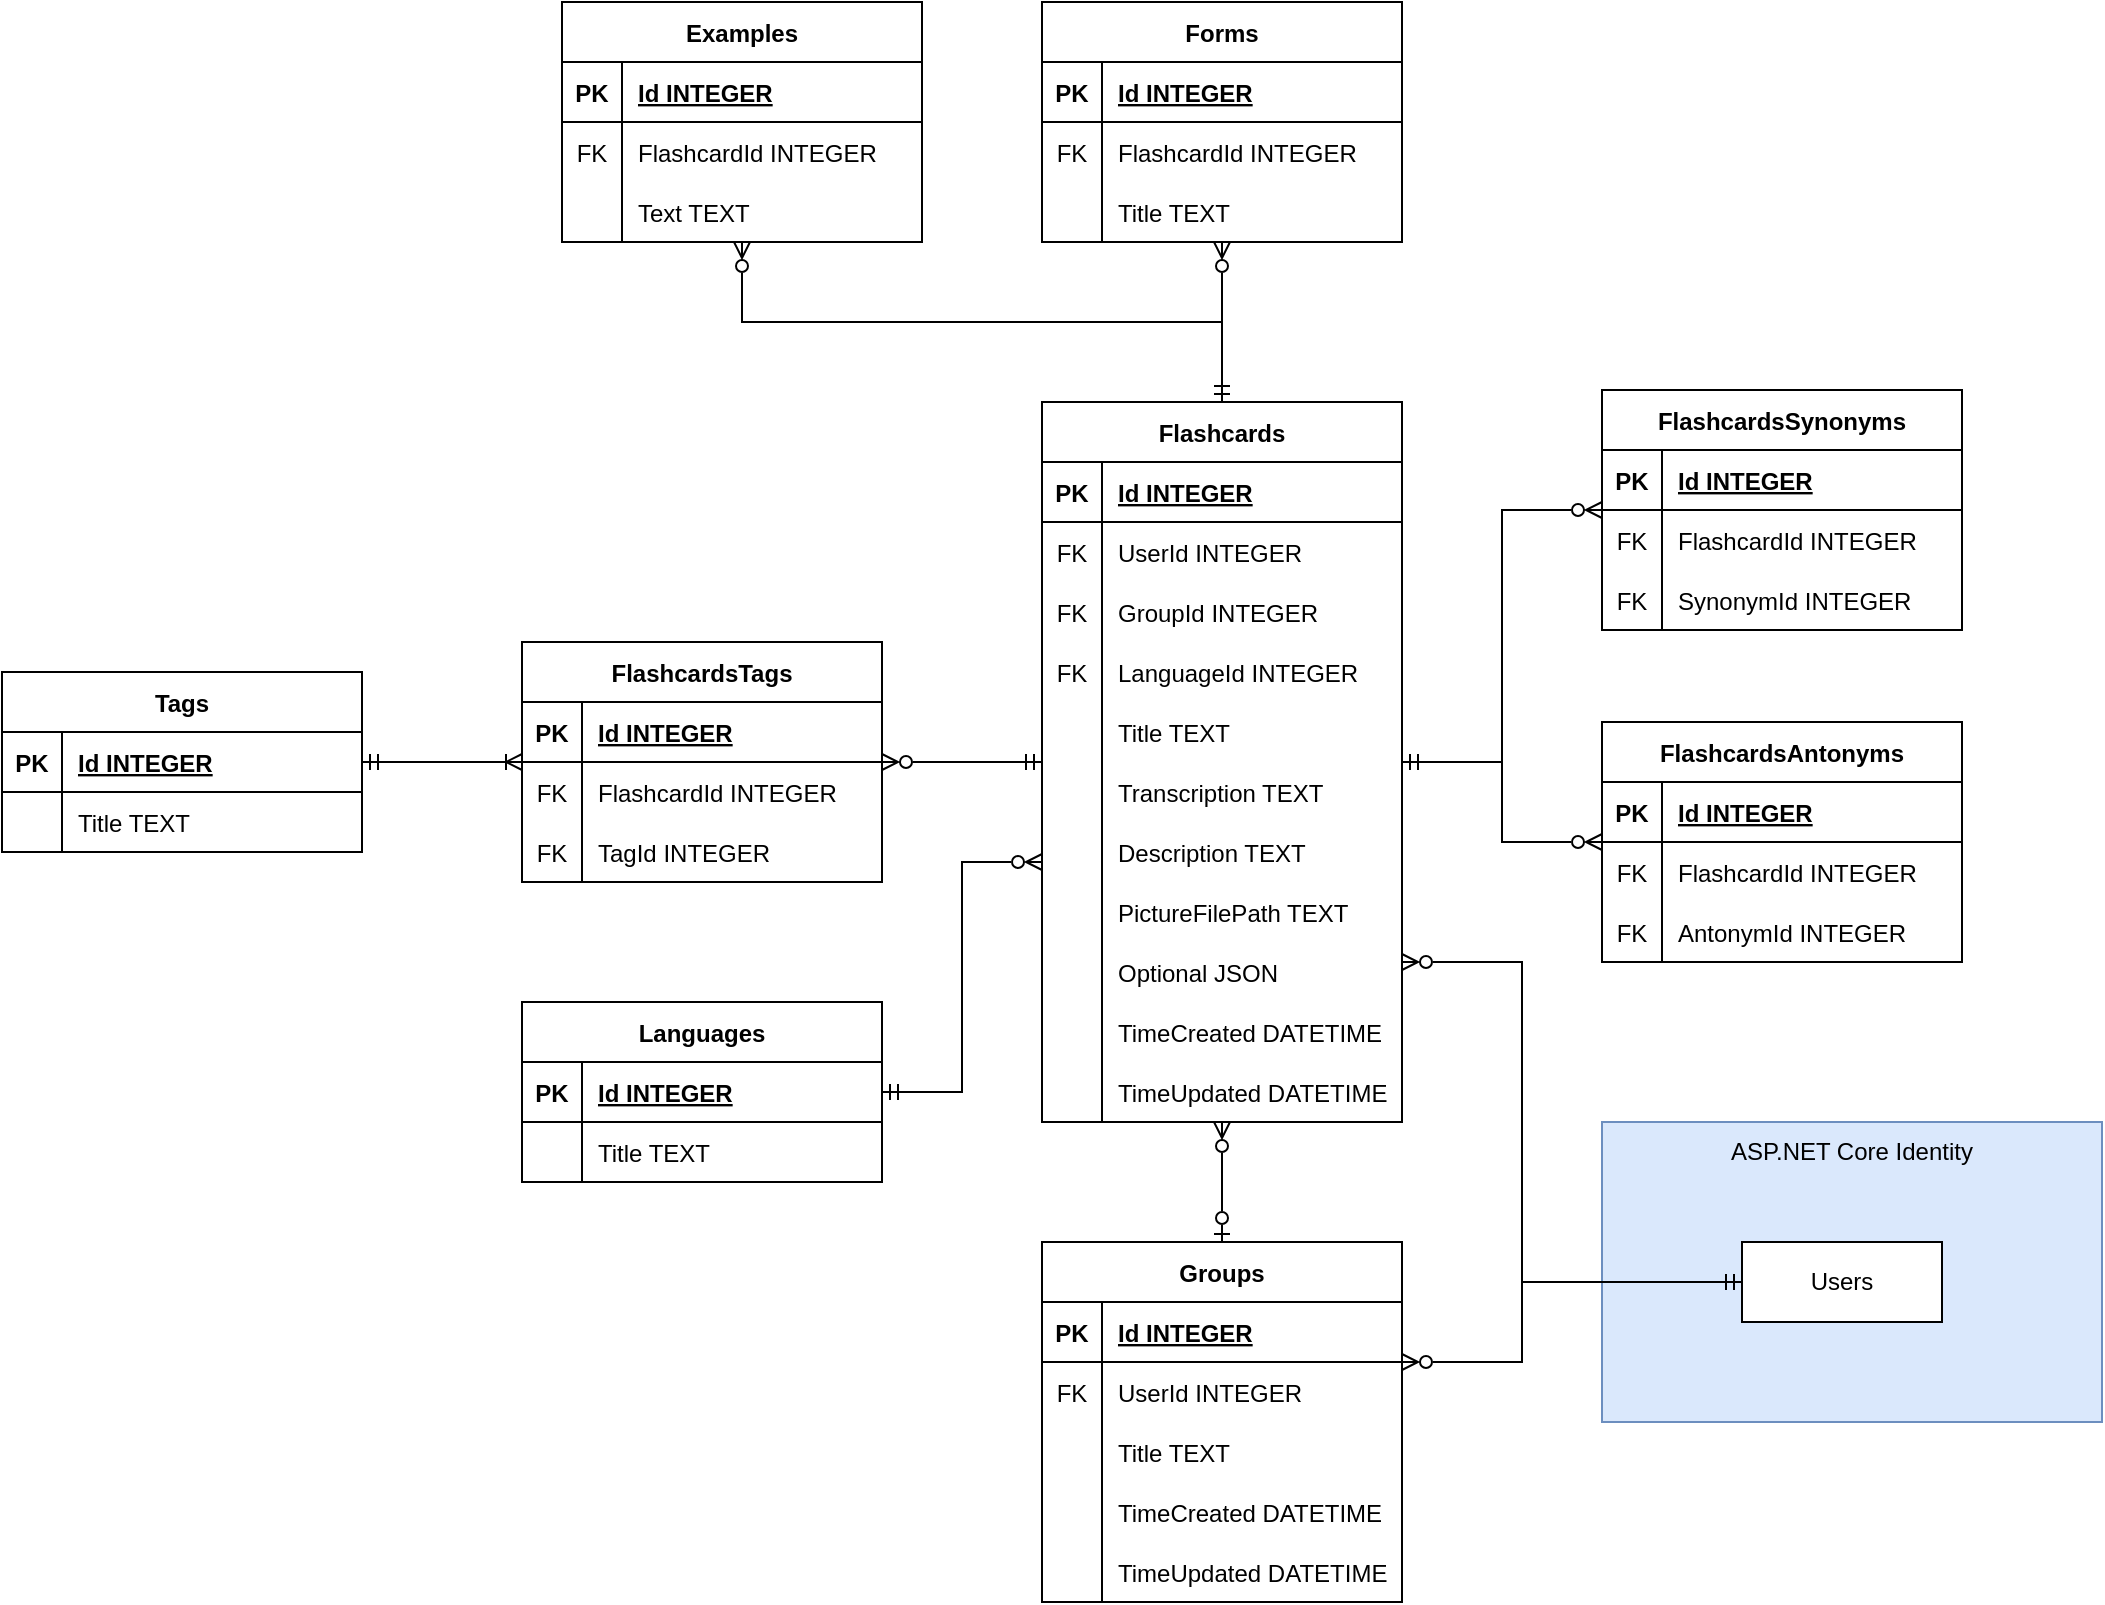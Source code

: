 <mxfile version="17.4.2" type="device"><diagram id="c1CXKEbjUkeJFuT5SOFK" name="Page-1"><mxGraphModel dx="1422" dy="865" grid="1" gridSize="10" guides="1" tooltips="1" connect="1" arrows="1" fold="1" page="1" pageScale="1" pageWidth="1169" pageHeight="827" math="0" shadow="0"><root><mxCell id="0"/><mxCell id="1" parent="0"/><mxCell id="KthunhaasA7xEfI6RFLS-79" style="edgeStyle=orthogonalEdgeStyle;rounded=0;orthogonalLoop=1;jettySize=auto;html=1;startArrow=ERmandOne;startFill=0;endArrow=ERzeroToMany;endFill=0;" parent="1" source="KthunhaasA7xEfI6RFLS-1" target="KthunhaasA7xEfI6RFLS-35" edge="1"><mxGeometry relative="1" as="geometry"/></mxCell><mxCell id="KthunhaasA7xEfI6RFLS-80" style="edgeStyle=orthogonalEdgeStyle;rounded=0;orthogonalLoop=1;jettySize=auto;html=1;startArrow=ERmandOne;startFill=0;endArrow=ERzeroToMany;endFill=0;" parent="1" source="KthunhaasA7xEfI6RFLS-1" target="KthunhaasA7xEfI6RFLS-69" edge="1"><mxGeometry relative="1" as="geometry"/></mxCell><mxCell id="KthunhaasA7xEfI6RFLS-101" style="edgeStyle=orthogonalEdgeStyle;rounded=0;orthogonalLoop=1;jettySize=auto;html=1;startArrow=ERmandOne;startFill=0;endArrow=ERzeroToMany;endFill=0;" parent="1" source="KthunhaasA7xEfI6RFLS-1" target="KthunhaasA7xEfI6RFLS-81" edge="1"><mxGeometry relative="1" as="geometry"/></mxCell><mxCell id="KthunhaasA7xEfI6RFLS-102" style="edgeStyle=orthogonalEdgeStyle;rounded=0;orthogonalLoop=1;jettySize=auto;html=1;startArrow=ERmandOne;startFill=0;endArrow=ERzeroToMany;endFill=0;" parent="1" source="KthunhaasA7xEfI6RFLS-1" target="KthunhaasA7xEfI6RFLS-91" edge="1"><mxGeometry relative="1" as="geometry"><Array as="points"><mxPoint x="650" y="200"/><mxPoint x="410" y="200"/></Array></mxGeometry></mxCell><mxCell id="KthunhaasA7xEfI6RFLS-123" style="edgeStyle=orthogonalEdgeStyle;rounded=0;orthogonalLoop=1;jettySize=auto;html=1;startArrow=ERmandOne;startFill=0;endArrow=ERzeroToMany;endFill=0;" parent="1" source="KthunhaasA7xEfI6RFLS-1" target="KthunhaasA7xEfI6RFLS-103" edge="1"><mxGeometry relative="1" as="geometry"/></mxCell><mxCell id="KthunhaasA7xEfI6RFLS-1" value="Flashcards" style="shape=table;startSize=30;container=1;collapsible=1;childLayout=tableLayout;fixedRows=1;rowLines=0;fontStyle=1;align=center;resizeLast=1;swimlaneFillColor=default;" parent="1" vertex="1"><mxGeometry x="560" y="240" width="180" height="360" as="geometry"/></mxCell><mxCell id="KthunhaasA7xEfI6RFLS-2" value="" style="shape=tableRow;horizontal=0;startSize=0;swimlaneHead=0;swimlaneBody=0;fillColor=none;collapsible=0;dropTarget=0;points=[[0,0.5],[1,0.5]];portConstraint=eastwest;top=0;left=0;right=0;bottom=1;" parent="KthunhaasA7xEfI6RFLS-1" vertex="1"><mxGeometry y="30" width="180" height="30" as="geometry"/></mxCell><mxCell id="KthunhaasA7xEfI6RFLS-3" value="PK" style="shape=partialRectangle;connectable=0;fillColor=none;top=0;left=0;bottom=0;right=0;fontStyle=1;overflow=hidden;" parent="KthunhaasA7xEfI6RFLS-2" vertex="1"><mxGeometry width="30" height="30" as="geometry"><mxRectangle width="30" height="30" as="alternateBounds"/></mxGeometry></mxCell><mxCell id="KthunhaasA7xEfI6RFLS-4" value="Id INTEGER" style="shape=partialRectangle;connectable=0;fillColor=none;top=0;left=0;bottom=0;right=0;align=left;spacingLeft=6;fontStyle=5;overflow=hidden;" parent="KthunhaasA7xEfI6RFLS-2" vertex="1"><mxGeometry x="30" width="150" height="30" as="geometry"><mxRectangle width="150" height="30" as="alternateBounds"/></mxGeometry></mxCell><mxCell id="KthunhaasA7xEfI6RFLS-5" value="" style="shape=tableRow;horizontal=0;startSize=0;swimlaneHead=0;swimlaneBody=0;fillColor=none;collapsible=0;dropTarget=0;points=[[0,0.5],[1,0.5]];portConstraint=eastwest;top=0;left=0;right=0;bottom=0;" parent="KthunhaasA7xEfI6RFLS-1" vertex="1"><mxGeometry y="60" width="180" height="30" as="geometry"/></mxCell><mxCell id="KthunhaasA7xEfI6RFLS-6" value="FK" style="shape=partialRectangle;connectable=0;fillColor=none;top=0;left=0;bottom=0;right=0;editable=1;overflow=hidden;" parent="KthunhaasA7xEfI6RFLS-5" vertex="1"><mxGeometry width="30" height="30" as="geometry"><mxRectangle width="30" height="30" as="alternateBounds"/></mxGeometry></mxCell><mxCell id="KthunhaasA7xEfI6RFLS-7" value="UserId INTEGER" style="shape=partialRectangle;connectable=0;fillColor=none;top=0;left=0;bottom=0;right=0;align=left;spacingLeft=6;overflow=hidden;" parent="KthunhaasA7xEfI6RFLS-5" vertex="1"><mxGeometry x="30" width="150" height="30" as="geometry"><mxRectangle width="150" height="30" as="alternateBounds"/></mxGeometry></mxCell><mxCell id="KthunhaasA7xEfI6RFLS-8" value="" style="shape=tableRow;horizontal=0;startSize=0;swimlaneHead=0;swimlaneBody=0;fillColor=none;collapsible=0;dropTarget=0;points=[[0,0.5],[1,0.5]];portConstraint=eastwest;top=0;left=0;right=0;bottom=0;" parent="KthunhaasA7xEfI6RFLS-1" vertex="1"><mxGeometry y="90" width="180" height="30" as="geometry"/></mxCell><mxCell id="KthunhaasA7xEfI6RFLS-9" value="FK" style="shape=partialRectangle;connectable=0;fillColor=none;top=0;left=0;bottom=0;right=0;editable=1;overflow=hidden;" parent="KthunhaasA7xEfI6RFLS-8" vertex="1"><mxGeometry width="30" height="30" as="geometry"><mxRectangle width="30" height="30" as="alternateBounds"/></mxGeometry></mxCell><mxCell id="KthunhaasA7xEfI6RFLS-10" value="GroupId INTEGER" style="shape=partialRectangle;connectable=0;fillColor=none;top=0;left=0;bottom=0;right=0;align=left;spacingLeft=6;overflow=hidden;" parent="KthunhaasA7xEfI6RFLS-8" vertex="1"><mxGeometry x="30" width="150" height="30" as="geometry"><mxRectangle width="150" height="30" as="alternateBounds"/></mxGeometry></mxCell><mxCell id="KthunhaasA7xEfI6RFLS-11" value="" style="shape=tableRow;horizontal=0;startSize=0;swimlaneHead=0;swimlaneBody=0;fillColor=none;collapsible=0;dropTarget=0;points=[[0,0.5],[1,0.5]];portConstraint=eastwest;top=0;left=0;right=0;bottom=0;" parent="KthunhaasA7xEfI6RFLS-1" vertex="1"><mxGeometry y="120" width="180" height="30" as="geometry"/></mxCell><mxCell id="KthunhaasA7xEfI6RFLS-12" value="FK" style="shape=partialRectangle;connectable=0;fillColor=none;top=0;left=0;bottom=0;right=0;editable=1;overflow=hidden;" parent="KthunhaasA7xEfI6RFLS-11" vertex="1"><mxGeometry width="30" height="30" as="geometry"><mxRectangle width="30" height="30" as="alternateBounds"/></mxGeometry></mxCell><mxCell id="KthunhaasA7xEfI6RFLS-13" value="LanguageId INTEGER" style="shape=partialRectangle;connectable=0;fillColor=none;top=0;left=0;bottom=0;right=0;align=left;spacingLeft=6;overflow=hidden;" parent="KthunhaasA7xEfI6RFLS-11" vertex="1"><mxGeometry x="30" width="150" height="30" as="geometry"><mxRectangle width="150" height="30" as="alternateBounds"/></mxGeometry></mxCell><mxCell id="KthunhaasA7xEfI6RFLS-14" value="" style="shape=tableRow;horizontal=0;startSize=0;swimlaneHead=0;swimlaneBody=0;fillColor=none;collapsible=0;dropTarget=0;points=[[0,0.5],[1,0.5]];portConstraint=eastwest;top=0;left=0;right=0;bottom=0;" parent="KthunhaasA7xEfI6RFLS-1" vertex="1"><mxGeometry y="150" width="180" height="30" as="geometry"/></mxCell><mxCell id="KthunhaasA7xEfI6RFLS-15" value="" style="shape=partialRectangle;connectable=0;fillColor=none;top=0;left=0;bottom=0;right=0;editable=1;overflow=hidden;" parent="KthunhaasA7xEfI6RFLS-14" vertex="1"><mxGeometry width="30" height="30" as="geometry"><mxRectangle width="30" height="30" as="alternateBounds"/></mxGeometry></mxCell><mxCell id="KthunhaasA7xEfI6RFLS-16" value="Title TEXT" style="shape=partialRectangle;connectable=0;fillColor=none;top=0;left=0;bottom=0;right=0;align=left;spacingLeft=6;overflow=hidden;" parent="KthunhaasA7xEfI6RFLS-14" vertex="1"><mxGeometry x="30" width="150" height="30" as="geometry"><mxRectangle width="150" height="30" as="alternateBounds"/></mxGeometry></mxCell><mxCell id="KthunhaasA7xEfI6RFLS-17" value="" style="shape=tableRow;horizontal=0;startSize=0;swimlaneHead=0;swimlaneBody=0;fillColor=none;collapsible=0;dropTarget=0;points=[[0,0.5],[1,0.5]];portConstraint=eastwest;top=0;left=0;right=0;bottom=0;" parent="KthunhaasA7xEfI6RFLS-1" vertex="1"><mxGeometry y="180" width="180" height="30" as="geometry"/></mxCell><mxCell id="KthunhaasA7xEfI6RFLS-18" value="" style="shape=partialRectangle;connectable=0;fillColor=none;top=0;left=0;bottom=0;right=0;editable=1;overflow=hidden;" parent="KthunhaasA7xEfI6RFLS-17" vertex="1"><mxGeometry width="30" height="30" as="geometry"><mxRectangle width="30" height="30" as="alternateBounds"/></mxGeometry></mxCell><mxCell id="KthunhaasA7xEfI6RFLS-19" value="Transcription TEXT" style="shape=partialRectangle;connectable=0;fillColor=none;top=0;left=0;bottom=0;right=0;align=left;spacingLeft=6;overflow=hidden;" parent="KthunhaasA7xEfI6RFLS-17" vertex="1"><mxGeometry x="30" width="150" height="30" as="geometry"><mxRectangle width="150" height="30" as="alternateBounds"/></mxGeometry></mxCell><mxCell id="KthunhaasA7xEfI6RFLS-20" value="" style="shape=tableRow;horizontal=0;startSize=0;swimlaneHead=0;swimlaneBody=0;fillColor=none;collapsible=0;dropTarget=0;points=[[0,0.5],[1,0.5]];portConstraint=eastwest;top=0;left=0;right=0;bottom=0;" parent="KthunhaasA7xEfI6RFLS-1" vertex="1"><mxGeometry y="210" width="180" height="30" as="geometry"/></mxCell><mxCell id="KthunhaasA7xEfI6RFLS-21" value="" style="shape=partialRectangle;connectable=0;fillColor=none;top=0;left=0;bottom=0;right=0;editable=1;overflow=hidden;" parent="KthunhaasA7xEfI6RFLS-20" vertex="1"><mxGeometry width="30" height="30" as="geometry"><mxRectangle width="30" height="30" as="alternateBounds"/></mxGeometry></mxCell><mxCell id="KthunhaasA7xEfI6RFLS-22" value="Description TEXT" style="shape=partialRectangle;connectable=0;fillColor=none;top=0;left=0;bottom=0;right=0;align=left;spacingLeft=6;overflow=hidden;" parent="KthunhaasA7xEfI6RFLS-20" vertex="1"><mxGeometry x="30" width="150" height="30" as="geometry"><mxRectangle width="150" height="30" as="alternateBounds"/></mxGeometry></mxCell><mxCell id="KthunhaasA7xEfI6RFLS-23" value="" style="shape=tableRow;horizontal=0;startSize=0;swimlaneHead=0;swimlaneBody=0;fillColor=none;collapsible=0;dropTarget=0;points=[[0,0.5],[1,0.5]];portConstraint=eastwest;top=0;left=0;right=0;bottom=0;" parent="KthunhaasA7xEfI6RFLS-1" vertex="1"><mxGeometry y="240" width="180" height="30" as="geometry"/></mxCell><mxCell id="KthunhaasA7xEfI6RFLS-24" value="" style="shape=partialRectangle;connectable=0;fillColor=none;top=0;left=0;bottom=0;right=0;editable=1;overflow=hidden;" parent="KthunhaasA7xEfI6RFLS-23" vertex="1"><mxGeometry width="30" height="30" as="geometry"><mxRectangle width="30" height="30" as="alternateBounds"/></mxGeometry></mxCell><mxCell id="KthunhaasA7xEfI6RFLS-25" value="PictureFilePath TEXT" style="shape=partialRectangle;connectable=0;fillColor=none;top=0;left=0;bottom=0;right=0;align=left;spacingLeft=6;overflow=hidden;" parent="KthunhaasA7xEfI6RFLS-23" vertex="1"><mxGeometry x="30" width="150" height="30" as="geometry"><mxRectangle width="150" height="30" as="alternateBounds"/></mxGeometry></mxCell><mxCell id="KthunhaasA7xEfI6RFLS-26" value="" style="shape=tableRow;horizontal=0;startSize=0;swimlaneHead=0;swimlaneBody=0;fillColor=none;collapsible=0;dropTarget=0;points=[[0,0.5],[1,0.5]];portConstraint=eastwest;top=0;left=0;right=0;bottom=0;" parent="KthunhaasA7xEfI6RFLS-1" vertex="1"><mxGeometry y="270" width="180" height="30" as="geometry"/></mxCell><mxCell id="KthunhaasA7xEfI6RFLS-27" value="" style="shape=partialRectangle;connectable=0;fillColor=none;top=0;left=0;bottom=0;right=0;editable=1;overflow=hidden;" parent="KthunhaasA7xEfI6RFLS-26" vertex="1"><mxGeometry width="30" height="30" as="geometry"><mxRectangle width="30" height="30" as="alternateBounds"/></mxGeometry></mxCell><mxCell id="KthunhaasA7xEfI6RFLS-28" value="Optional JSON" style="shape=partialRectangle;connectable=0;fillColor=none;top=0;left=0;bottom=0;right=0;align=left;spacingLeft=6;overflow=hidden;" parent="KthunhaasA7xEfI6RFLS-26" vertex="1"><mxGeometry x="30" width="150" height="30" as="geometry"><mxRectangle width="150" height="30" as="alternateBounds"/></mxGeometry></mxCell><mxCell id="KthunhaasA7xEfI6RFLS-29" value="" style="shape=tableRow;horizontal=0;startSize=0;swimlaneHead=0;swimlaneBody=0;fillColor=none;collapsible=0;dropTarget=0;points=[[0,0.5],[1,0.5]];portConstraint=eastwest;top=0;left=0;right=0;bottom=0;" parent="KthunhaasA7xEfI6RFLS-1" vertex="1"><mxGeometry y="300" width="180" height="30" as="geometry"/></mxCell><mxCell id="KthunhaasA7xEfI6RFLS-30" value="" style="shape=partialRectangle;connectable=0;fillColor=none;top=0;left=0;bottom=0;right=0;editable=1;overflow=hidden;" parent="KthunhaasA7xEfI6RFLS-29" vertex="1"><mxGeometry width="30" height="30" as="geometry"><mxRectangle width="30" height="30" as="alternateBounds"/></mxGeometry></mxCell><mxCell id="KthunhaasA7xEfI6RFLS-31" value="TimeCreated DATETIME" style="shape=partialRectangle;connectable=0;fillColor=none;top=0;left=0;bottom=0;right=0;align=left;spacingLeft=6;overflow=hidden;" parent="KthunhaasA7xEfI6RFLS-29" vertex="1"><mxGeometry x="30" width="150" height="30" as="geometry"><mxRectangle width="150" height="30" as="alternateBounds"/></mxGeometry></mxCell><mxCell id="KthunhaasA7xEfI6RFLS-32" value="" style="shape=tableRow;horizontal=0;startSize=0;swimlaneHead=0;swimlaneBody=0;fillColor=none;collapsible=0;dropTarget=0;points=[[0,0.5],[1,0.5]];portConstraint=eastwest;top=0;left=0;right=0;bottom=0;" parent="KthunhaasA7xEfI6RFLS-1" vertex="1"><mxGeometry y="330" width="180" height="30" as="geometry"/></mxCell><mxCell id="KthunhaasA7xEfI6RFLS-33" value="" style="shape=partialRectangle;connectable=0;fillColor=none;top=0;left=0;bottom=0;right=0;editable=1;overflow=hidden;" parent="KthunhaasA7xEfI6RFLS-32" vertex="1"><mxGeometry width="30" height="30" as="geometry"><mxRectangle width="30" height="30" as="alternateBounds"/></mxGeometry></mxCell><mxCell id="KthunhaasA7xEfI6RFLS-34" value="TimeUpdated DATETIME" style="shape=partialRectangle;connectable=0;fillColor=none;top=0;left=0;bottom=0;right=0;align=left;spacingLeft=6;overflow=hidden;" parent="KthunhaasA7xEfI6RFLS-32" vertex="1"><mxGeometry x="30" width="150" height="30" as="geometry"><mxRectangle width="150" height="30" as="alternateBounds"/></mxGeometry></mxCell><mxCell id="KthunhaasA7xEfI6RFLS-35" value="FlashcardsSynonyms" style="shape=table;startSize=30;container=1;collapsible=1;childLayout=tableLayout;fixedRows=1;rowLines=0;fontStyle=1;align=center;resizeLast=1;swimlaneFillColor=default;" parent="1" vertex="1"><mxGeometry x="840" y="234" width="180" height="120" as="geometry"/></mxCell><mxCell id="KthunhaasA7xEfI6RFLS-36" value="" style="shape=tableRow;horizontal=0;startSize=0;swimlaneHead=0;swimlaneBody=0;fillColor=none;collapsible=0;dropTarget=0;points=[[0,0.5],[1,0.5]];portConstraint=eastwest;top=0;left=0;right=0;bottom=1;" parent="KthunhaasA7xEfI6RFLS-35" vertex="1"><mxGeometry y="30" width="180" height="30" as="geometry"/></mxCell><mxCell id="KthunhaasA7xEfI6RFLS-37" value="PK" style="shape=partialRectangle;connectable=0;fillColor=none;top=0;left=0;bottom=0;right=0;fontStyle=1;overflow=hidden;" parent="KthunhaasA7xEfI6RFLS-36" vertex="1"><mxGeometry width="30" height="30" as="geometry"><mxRectangle width="30" height="30" as="alternateBounds"/></mxGeometry></mxCell><mxCell id="KthunhaasA7xEfI6RFLS-38" value="Id INTEGER" style="shape=partialRectangle;connectable=0;fillColor=none;top=0;left=0;bottom=0;right=0;align=left;spacingLeft=6;fontStyle=5;overflow=hidden;" parent="KthunhaasA7xEfI6RFLS-36" vertex="1"><mxGeometry x="30" width="150" height="30" as="geometry"><mxRectangle width="150" height="30" as="alternateBounds"/></mxGeometry></mxCell><mxCell id="KthunhaasA7xEfI6RFLS-39" value="" style="shape=tableRow;horizontal=0;startSize=0;swimlaneHead=0;swimlaneBody=0;fillColor=none;collapsible=0;dropTarget=0;points=[[0,0.5],[1,0.5]];portConstraint=eastwest;top=0;left=0;right=0;bottom=0;" parent="KthunhaasA7xEfI6RFLS-35" vertex="1"><mxGeometry y="60" width="180" height="30" as="geometry"/></mxCell><mxCell id="KthunhaasA7xEfI6RFLS-40" value="FK" style="shape=partialRectangle;connectable=0;fillColor=none;top=0;left=0;bottom=0;right=0;editable=1;overflow=hidden;" parent="KthunhaasA7xEfI6RFLS-39" vertex="1"><mxGeometry width="30" height="30" as="geometry"><mxRectangle width="30" height="30" as="alternateBounds"/></mxGeometry></mxCell><mxCell id="KthunhaasA7xEfI6RFLS-41" value="FlashcardId INTEGER" style="shape=partialRectangle;connectable=0;fillColor=none;top=0;left=0;bottom=0;right=0;align=left;spacingLeft=6;overflow=hidden;" parent="KthunhaasA7xEfI6RFLS-39" vertex="1"><mxGeometry x="30" width="150" height="30" as="geometry"><mxRectangle width="150" height="30" as="alternateBounds"/></mxGeometry></mxCell><mxCell id="KthunhaasA7xEfI6RFLS-42" value="" style="shape=tableRow;horizontal=0;startSize=0;swimlaneHead=0;swimlaneBody=0;fillColor=none;collapsible=0;dropTarget=0;points=[[0,0.5],[1,0.5]];portConstraint=eastwest;top=0;left=0;right=0;bottom=0;" parent="KthunhaasA7xEfI6RFLS-35" vertex="1"><mxGeometry y="90" width="180" height="30" as="geometry"/></mxCell><mxCell id="KthunhaasA7xEfI6RFLS-43" value="FK" style="shape=partialRectangle;connectable=0;fillColor=none;top=0;left=0;bottom=0;right=0;editable=1;overflow=hidden;" parent="KthunhaasA7xEfI6RFLS-42" vertex="1"><mxGeometry width="30" height="30" as="geometry"><mxRectangle width="30" height="30" as="alternateBounds"/></mxGeometry></mxCell><mxCell id="KthunhaasA7xEfI6RFLS-44" value="SynonymId INTEGER" style="shape=partialRectangle;connectable=0;fillColor=none;top=0;left=0;bottom=0;right=0;align=left;spacingLeft=6;overflow=hidden;" parent="KthunhaasA7xEfI6RFLS-42" vertex="1"><mxGeometry x="30" width="150" height="30" as="geometry"><mxRectangle width="150" height="30" as="alternateBounds"/></mxGeometry></mxCell><mxCell id="KthunhaasA7xEfI6RFLS-69" value="FlashcardsAntonyms" style="shape=table;startSize=30;container=1;collapsible=1;childLayout=tableLayout;fixedRows=1;rowLines=0;fontStyle=1;align=center;resizeLast=1;swimlaneFillColor=default;" parent="1" vertex="1"><mxGeometry x="840" y="400" width="180" height="120" as="geometry"/></mxCell><mxCell id="KthunhaasA7xEfI6RFLS-70" value="" style="shape=tableRow;horizontal=0;startSize=0;swimlaneHead=0;swimlaneBody=0;fillColor=none;collapsible=0;dropTarget=0;points=[[0,0.5],[1,0.5]];portConstraint=eastwest;top=0;left=0;right=0;bottom=1;" parent="KthunhaasA7xEfI6RFLS-69" vertex="1"><mxGeometry y="30" width="180" height="30" as="geometry"/></mxCell><mxCell id="KthunhaasA7xEfI6RFLS-71" value="PK" style="shape=partialRectangle;connectable=0;fillColor=none;top=0;left=0;bottom=0;right=0;fontStyle=1;overflow=hidden;" parent="KthunhaasA7xEfI6RFLS-70" vertex="1"><mxGeometry width="30" height="30" as="geometry"><mxRectangle width="30" height="30" as="alternateBounds"/></mxGeometry></mxCell><mxCell id="KthunhaasA7xEfI6RFLS-72" value="Id INTEGER" style="shape=partialRectangle;connectable=0;fillColor=none;top=0;left=0;bottom=0;right=0;align=left;spacingLeft=6;fontStyle=5;overflow=hidden;" parent="KthunhaasA7xEfI6RFLS-70" vertex="1"><mxGeometry x="30" width="150" height="30" as="geometry"><mxRectangle width="150" height="30" as="alternateBounds"/></mxGeometry></mxCell><mxCell id="KthunhaasA7xEfI6RFLS-73" value="" style="shape=tableRow;horizontal=0;startSize=0;swimlaneHead=0;swimlaneBody=0;fillColor=none;collapsible=0;dropTarget=0;points=[[0,0.5],[1,0.5]];portConstraint=eastwest;top=0;left=0;right=0;bottom=0;" parent="KthunhaasA7xEfI6RFLS-69" vertex="1"><mxGeometry y="60" width="180" height="30" as="geometry"/></mxCell><mxCell id="KthunhaasA7xEfI6RFLS-74" value="FK" style="shape=partialRectangle;connectable=0;fillColor=none;top=0;left=0;bottom=0;right=0;editable=1;overflow=hidden;" parent="KthunhaasA7xEfI6RFLS-73" vertex="1"><mxGeometry width="30" height="30" as="geometry"><mxRectangle width="30" height="30" as="alternateBounds"/></mxGeometry></mxCell><mxCell id="KthunhaasA7xEfI6RFLS-75" value="FlashcardId INTEGER" style="shape=partialRectangle;connectable=0;fillColor=none;top=0;left=0;bottom=0;right=0;align=left;spacingLeft=6;overflow=hidden;" parent="KthunhaasA7xEfI6RFLS-73" vertex="1"><mxGeometry x="30" width="150" height="30" as="geometry"><mxRectangle width="150" height="30" as="alternateBounds"/></mxGeometry></mxCell><mxCell id="KthunhaasA7xEfI6RFLS-76" value="" style="shape=tableRow;horizontal=0;startSize=0;swimlaneHead=0;swimlaneBody=0;fillColor=none;collapsible=0;dropTarget=0;points=[[0,0.5],[1,0.5]];portConstraint=eastwest;top=0;left=0;right=0;bottom=0;" parent="KthunhaasA7xEfI6RFLS-69" vertex="1"><mxGeometry y="90" width="180" height="30" as="geometry"/></mxCell><mxCell id="KthunhaasA7xEfI6RFLS-77" value="FK" style="shape=partialRectangle;connectable=0;fillColor=none;top=0;left=0;bottom=0;right=0;editable=1;overflow=hidden;" parent="KthunhaasA7xEfI6RFLS-76" vertex="1"><mxGeometry width="30" height="30" as="geometry"><mxRectangle width="30" height="30" as="alternateBounds"/></mxGeometry></mxCell><mxCell id="KthunhaasA7xEfI6RFLS-78" value="AntonymId INTEGER" style="shape=partialRectangle;connectable=0;fillColor=none;top=0;left=0;bottom=0;right=0;align=left;spacingLeft=6;overflow=hidden;" parent="KthunhaasA7xEfI6RFLS-76" vertex="1"><mxGeometry x="30" width="150" height="30" as="geometry"><mxRectangle width="150" height="30" as="alternateBounds"/></mxGeometry></mxCell><mxCell id="KthunhaasA7xEfI6RFLS-81" value="Forms" style="shape=table;startSize=30;container=1;collapsible=1;childLayout=tableLayout;fixedRows=1;rowLines=0;fontStyle=1;align=center;resizeLast=1;swimlaneFillColor=default;" parent="1" vertex="1"><mxGeometry x="560" y="40" width="180" height="120" as="geometry"/></mxCell><mxCell id="KthunhaasA7xEfI6RFLS-82" value="" style="shape=tableRow;horizontal=0;startSize=0;swimlaneHead=0;swimlaneBody=0;fillColor=none;collapsible=0;dropTarget=0;points=[[0,0.5],[1,0.5]];portConstraint=eastwest;top=0;left=0;right=0;bottom=1;" parent="KthunhaasA7xEfI6RFLS-81" vertex="1"><mxGeometry y="30" width="180" height="30" as="geometry"/></mxCell><mxCell id="KthunhaasA7xEfI6RFLS-83" value="PK" style="shape=partialRectangle;connectable=0;fillColor=none;top=0;left=0;bottom=0;right=0;fontStyle=1;overflow=hidden;" parent="KthunhaasA7xEfI6RFLS-82" vertex="1"><mxGeometry width="30" height="30" as="geometry"><mxRectangle width="30" height="30" as="alternateBounds"/></mxGeometry></mxCell><mxCell id="KthunhaasA7xEfI6RFLS-84" value="Id INTEGER" style="shape=partialRectangle;connectable=0;fillColor=none;top=0;left=0;bottom=0;right=0;align=left;spacingLeft=6;fontStyle=5;overflow=hidden;" parent="KthunhaasA7xEfI6RFLS-82" vertex="1"><mxGeometry x="30" width="150" height="30" as="geometry"><mxRectangle width="150" height="30" as="alternateBounds"/></mxGeometry></mxCell><mxCell id="KthunhaasA7xEfI6RFLS-85" value="" style="shape=tableRow;horizontal=0;startSize=0;swimlaneHead=0;swimlaneBody=0;fillColor=none;collapsible=0;dropTarget=0;points=[[0,0.5],[1,0.5]];portConstraint=eastwest;top=0;left=0;right=0;bottom=0;" parent="KthunhaasA7xEfI6RFLS-81" vertex="1"><mxGeometry y="60" width="180" height="30" as="geometry"/></mxCell><mxCell id="KthunhaasA7xEfI6RFLS-86" value="FK" style="shape=partialRectangle;connectable=0;fillColor=none;top=0;left=0;bottom=0;right=0;editable=1;overflow=hidden;" parent="KthunhaasA7xEfI6RFLS-85" vertex="1"><mxGeometry width="30" height="30" as="geometry"><mxRectangle width="30" height="30" as="alternateBounds"/></mxGeometry></mxCell><mxCell id="KthunhaasA7xEfI6RFLS-87" value="FlashcardId INTEGER" style="shape=partialRectangle;connectable=0;fillColor=none;top=0;left=0;bottom=0;right=0;align=left;spacingLeft=6;overflow=hidden;" parent="KthunhaasA7xEfI6RFLS-85" vertex="1"><mxGeometry x="30" width="150" height="30" as="geometry"><mxRectangle width="150" height="30" as="alternateBounds"/></mxGeometry></mxCell><mxCell id="KthunhaasA7xEfI6RFLS-88" value="" style="shape=tableRow;horizontal=0;startSize=0;swimlaneHead=0;swimlaneBody=0;fillColor=none;collapsible=0;dropTarget=0;points=[[0,0.5],[1,0.5]];portConstraint=eastwest;top=0;left=0;right=0;bottom=0;" parent="KthunhaasA7xEfI6RFLS-81" vertex="1"><mxGeometry y="90" width="180" height="30" as="geometry"/></mxCell><mxCell id="KthunhaasA7xEfI6RFLS-89" value="" style="shape=partialRectangle;connectable=0;fillColor=none;top=0;left=0;bottom=0;right=0;editable=1;overflow=hidden;" parent="KthunhaasA7xEfI6RFLS-88" vertex="1"><mxGeometry width="30" height="30" as="geometry"><mxRectangle width="30" height="30" as="alternateBounds"/></mxGeometry></mxCell><mxCell id="KthunhaasA7xEfI6RFLS-90" value="Title TEXT" style="shape=partialRectangle;connectable=0;fillColor=none;top=0;left=0;bottom=0;right=0;align=left;spacingLeft=6;overflow=hidden;" parent="KthunhaasA7xEfI6RFLS-88" vertex="1"><mxGeometry x="30" width="150" height="30" as="geometry"><mxRectangle width="150" height="30" as="alternateBounds"/></mxGeometry></mxCell><mxCell id="KthunhaasA7xEfI6RFLS-91" value="Examples" style="shape=table;startSize=30;container=1;collapsible=1;childLayout=tableLayout;fixedRows=1;rowLines=0;fontStyle=1;align=center;resizeLast=1;swimlaneFillColor=default;" parent="1" vertex="1"><mxGeometry x="320" y="40" width="180" height="120" as="geometry"/></mxCell><mxCell id="KthunhaasA7xEfI6RFLS-92" value="" style="shape=tableRow;horizontal=0;startSize=0;swimlaneHead=0;swimlaneBody=0;fillColor=none;collapsible=0;dropTarget=0;points=[[0,0.5],[1,0.5]];portConstraint=eastwest;top=0;left=0;right=0;bottom=1;" parent="KthunhaasA7xEfI6RFLS-91" vertex="1"><mxGeometry y="30" width="180" height="30" as="geometry"/></mxCell><mxCell id="KthunhaasA7xEfI6RFLS-93" value="PK" style="shape=partialRectangle;connectable=0;fillColor=none;top=0;left=0;bottom=0;right=0;fontStyle=1;overflow=hidden;" parent="KthunhaasA7xEfI6RFLS-92" vertex="1"><mxGeometry width="30" height="30" as="geometry"><mxRectangle width="30" height="30" as="alternateBounds"/></mxGeometry></mxCell><mxCell id="KthunhaasA7xEfI6RFLS-94" value="Id INTEGER" style="shape=partialRectangle;connectable=0;fillColor=none;top=0;left=0;bottom=0;right=0;align=left;spacingLeft=6;fontStyle=5;overflow=hidden;" parent="KthunhaasA7xEfI6RFLS-92" vertex="1"><mxGeometry x="30" width="150" height="30" as="geometry"><mxRectangle width="150" height="30" as="alternateBounds"/></mxGeometry></mxCell><mxCell id="KthunhaasA7xEfI6RFLS-95" value="" style="shape=tableRow;horizontal=0;startSize=0;swimlaneHead=0;swimlaneBody=0;fillColor=none;collapsible=0;dropTarget=0;points=[[0,0.5],[1,0.5]];portConstraint=eastwest;top=0;left=0;right=0;bottom=0;" parent="KthunhaasA7xEfI6RFLS-91" vertex="1"><mxGeometry y="60" width="180" height="30" as="geometry"/></mxCell><mxCell id="KthunhaasA7xEfI6RFLS-96" value="FK" style="shape=partialRectangle;connectable=0;fillColor=none;top=0;left=0;bottom=0;right=0;editable=1;overflow=hidden;" parent="KthunhaasA7xEfI6RFLS-95" vertex="1"><mxGeometry width="30" height="30" as="geometry"><mxRectangle width="30" height="30" as="alternateBounds"/></mxGeometry></mxCell><mxCell id="KthunhaasA7xEfI6RFLS-97" value="FlashcardId INTEGER" style="shape=partialRectangle;connectable=0;fillColor=none;top=0;left=0;bottom=0;right=0;align=left;spacingLeft=6;overflow=hidden;" parent="KthunhaasA7xEfI6RFLS-95" vertex="1"><mxGeometry x="30" width="150" height="30" as="geometry"><mxRectangle width="150" height="30" as="alternateBounds"/></mxGeometry></mxCell><mxCell id="KthunhaasA7xEfI6RFLS-98" value="" style="shape=tableRow;horizontal=0;startSize=0;swimlaneHead=0;swimlaneBody=0;fillColor=none;collapsible=0;dropTarget=0;points=[[0,0.5],[1,0.5]];portConstraint=eastwest;top=0;left=0;right=0;bottom=0;" parent="KthunhaasA7xEfI6RFLS-91" vertex="1"><mxGeometry y="90" width="180" height="30" as="geometry"/></mxCell><mxCell id="KthunhaasA7xEfI6RFLS-99" value="" style="shape=partialRectangle;connectable=0;fillColor=none;top=0;left=0;bottom=0;right=0;editable=1;overflow=hidden;" parent="KthunhaasA7xEfI6RFLS-98" vertex="1"><mxGeometry width="30" height="30" as="geometry"><mxRectangle width="30" height="30" as="alternateBounds"/></mxGeometry></mxCell><mxCell id="KthunhaasA7xEfI6RFLS-100" value="Text TEXT" style="shape=partialRectangle;connectable=0;fillColor=none;top=0;left=0;bottom=0;right=0;align=left;spacingLeft=6;overflow=hidden;" parent="KthunhaasA7xEfI6RFLS-98" vertex="1"><mxGeometry x="30" width="150" height="30" as="geometry"><mxRectangle width="150" height="30" as="alternateBounds"/></mxGeometry></mxCell><mxCell id="KthunhaasA7xEfI6RFLS-103" value="FlashcardsTags" style="shape=table;startSize=30;container=1;collapsible=1;childLayout=tableLayout;fixedRows=1;rowLines=0;fontStyle=1;align=center;resizeLast=1;swimlaneFillColor=default;" parent="1" vertex="1"><mxGeometry x="300" y="360" width="180" height="120" as="geometry"/></mxCell><mxCell id="KthunhaasA7xEfI6RFLS-104" value="" style="shape=tableRow;horizontal=0;startSize=0;swimlaneHead=0;swimlaneBody=0;fillColor=none;collapsible=0;dropTarget=0;points=[[0,0.5],[1,0.5]];portConstraint=eastwest;top=0;left=0;right=0;bottom=1;" parent="KthunhaasA7xEfI6RFLS-103" vertex="1"><mxGeometry y="30" width="180" height="30" as="geometry"/></mxCell><mxCell id="KthunhaasA7xEfI6RFLS-105" value="PK" style="shape=partialRectangle;connectable=0;fillColor=none;top=0;left=0;bottom=0;right=0;fontStyle=1;overflow=hidden;" parent="KthunhaasA7xEfI6RFLS-104" vertex="1"><mxGeometry width="30" height="30" as="geometry"><mxRectangle width="30" height="30" as="alternateBounds"/></mxGeometry></mxCell><mxCell id="KthunhaasA7xEfI6RFLS-106" value="Id INTEGER" style="shape=partialRectangle;connectable=0;fillColor=none;top=0;left=0;bottom=0;right=0;align=left;spacingLeft=6;fontStyle=5;overflow=hidden;" parent="KthunhaasA7xEfI6RFLS-104" vertex="1"><mxGeometry x="30" width="150" height="30" as="geometry"><mxRectangle width="150" height="30" as="alternateBounds"/></mxGeometry></mxCell><mxCell id="KthunhaasA7xEfI6RFLS-107" value="" style="shape=tableRow;horizontal=0;startSize=0;swimlaneHead=0;swimlaneBody=0;fillColor=none;collapsible=0;dropTarget=0;points=[[0,0.5],[1,0.5]];portConstraint=eastwest;top=0;left=0;right=0;bottom=0;" parent="KthunhaasA7xEfI6RFLS-103" vertex="1"><mxGeometry y="60" width="180" height="30" as="geometry"/></mxCell><mxCell id="KthunhaasA7xEfI6RFLS-108" value="FK" style="shape=partialRectangle;connectable=0;fillColor=none;top=0;left=0;bottom=0;right=0;editable=1;overflow=hidden;" parent="KthunhaasA7xEfI6RFLS-107" vertex="1"><mxGeometry width="30" height="30" as="geometry"><mxRectangle width="30" height="30" as="alternateBounds"/></mxGeometry></mxCell><mxCell id="KthunhaasA7xEfI6RFLS-109" value="FlashcardId INTEGER" style="shape=partialRectangle;connectable=0;fillColor=none;top=0;left=0;bottom=0;right=0;align=left;spacingLeft=6;overflow=hidden;" parent="KthunhaasA7xEfI6RFLS-107" vertex="1"><mxGeometry x="30" width="150" height="30" as="geometry"><mxRectangle width="150" height="30" as="alternateBounds"/></mxGeometry></mxCell><mxCell id="KthunhaasA7xEfI6RFLS-110" value="" style="shape=tableRow;horizontal=0;startSize=0;swimlaneHead=0;swimlaneBody=0;fillColor=none;collapsible=0;dropTarget=0;points=[[0,0.5],[1,0.5]];portConstraint=eastwest;top=0;left=0;right=0;bottom=0;" parent="KthunhaasA7xEfI6RFLS-103" vertex="1"><mxGeometry y="90" width="180" height="30" as="geometry"/></mxCell><mxCell id="KthunhaasA7xEfI6RFLS-111" value="FK" style="shape=partialRectangle;connectable=0;fillColor=none;top=0;left=0;bottom=0;right=0;editable=1;overflow=hidden;" parent="KthunhaasA7xEfI6RFLS-110" vertex="1"><mxGeometry width="30" height="30" as="geometry"><mxRectangle width="30" height="30" as="alternateBounds"/></mxGeometry></mxCell><mxCell id="KthunhaasA7xEfI6RFLS-112" value="TagId INTEGER" style="shape=partialRectangle;connectable=0;fillColor=none;top=0;left=0;bottom=0;right=0;align=left;spacingLeft=6;overflow=hidden;" parent="KthunhaasA7xEfI6RFLS-110" vertex="1"><mxGeometry x="30" width="150" height="30" as="geometry"><mxRectangle width="150" height="30" as="alternateBounds"/></mxGeometry></mxCell><mxCell id="KthunhaasA7xEfI6RFLS-124" style="edgeStyle=orthogonalEdgeStyle;rounded=0;orthogonalLoop=1;jettySize=auto;html=1;startArrow=ERmandOne;startFill=0;endArrow=ERoneToMany;endFill=0;" parent="1" source="KthunhaasA7xEfI6RFLS-113" target="KthunhaasA7xEfI6RFLS-103" edge="1"><mxGeometry relative="1" as="geometry"/></mxCell><mxCell id="KthunhaasA7xEfI6RFLS-113" value="Tags" style="shape=table;startSize=30;container=1;collapsible=1;childLayout=tableLayout;fixedRows=1;rowLines=0;fontStyle=1;align=center;resizeLast=1;swimlaneFillColor=default;" parent="1" vertex="1"><mxGeometry x="40" y="375" width="180" height="90" as="geometry"/></mxCell><mxCell id="KthunhaasA7xEfI6RFLS-114" value="" style="shape=tableRow;horizontal=0;startSize=0;swimlaneHead=0;swimlaneBody=0;fillColor=none;collapsible=0;dropTarget=0;points=[[0,0.5],[1,0.5]];portConstraint=eastwest;top=0;left=0;right=0;bottom=1;" parent="KthunhaasA7xEfI6RFLS-113" vertex="1"><mxGeometry y="30" width="180" height="30" as="geometry"/></mxCell><mxCell id="KthunhaasA7xEfI6RFLS-115" value="PK" style="shape=partialRectangle;connectable=0;fillColor=none;top=0;left=0;bottom=0;right=0;fontStyle=1;overflow=hidden;" parent="KthunhaasA7xEfI6RFLS-114" vertex="1"><mxGeometry width="30" height="30" as="geometry"><mxRectangle width="30" height="30" as="alternateBounds"/></mxGeometry></mxCell><mxCell id="KthunhaasA7xEfI6RFLS-116" value="Id INTEGER" style="shape=partialRectangle;connectable=0;fillColor=none;top=0;left=0;bottom=0;right=0;align=left;spacingLeft=6;fontStyle=5;overflow=hidden;" parent="KthunhaasA7xEfI6RFLS-114" vertex="1"><mxGeometry x="30" width="150" height="30" as="geometry"><mxRectangle width="150" height="30" as="alternateBounds"/></mxGeometry></mxCell><mxCell id="KthunhaasA7xEfI6RFLS-117" value="" style="shape=tableRow;horizontal=0;startSize=0;swimlaneHead=0;swimlaneBody=0;fillColor=none;collapsible=0;dropTarget=0;points=[[0,0.5],[1,0.5]];portConstraint=eastwest;top=0;left=0;right=0;bottom=0;" parent="KthunhaasA7xEfI6RFLS-113" vertex="1"><mxGeometry y="60" width="180" height="30" as="geometry"/></mxCell><mxCell id="KthunhaasA7xEfI6RFLS-118" value="" style="shape=partialRectangle;connectable=0;fillColor=none;top=0;left=0;bottom=0;right=0;editable=1;overflow=hidden;" parent="KthunhaasA7xEfI6RFLS-117" vertex="1"><mxGeometry width="30" height="30" as="geometry"><mxRectangle width="30" height="30" as="alternateBounds"/></mxGeometry></mxCell><mxCell id="KthunhaasA7xEfI6RFLS-119" value="Title TEXT" style="shape=partialRectangle;connectable=0;fillColor=none;top=0;left=0;bottom=0;right=0;align=left;spacingLeft=6;overflow=hidden;" parent="KthunhaasA7xEfI6RFLS-117" vertex="1"><mxGeometry x="30" width="150" height="30" as="geometry"><mxRectangle width="150" height="30" as="alternateBounds"/></mxGeometry></mxCell><mxCell id="KthunhaasA7xEfI6RFLS-142" style="edgeStyle=orthogonalEdgeStyle;rounded=0;orthogonalLoop=1;jettySize=auto;html=1;startArrow=ERmandOne;startFill=0;endArrow=ERzeroToMany;endFill=0;" parent="1" source="KthunhaasA7xEfI6RFLS-125" target="KthunhaasA7xEfI6RFLS-1" edge="1"><mxGeometry relative="1" as="geometry"><Array as="points"><mxPoint x="520" y="585"/><mxPoint x="520" y="470"/></Array></mxGeometry></mxCell><mxCell id="KthunhaasA7xEfI6RFLS-125" value="Languages" style="shape=table;startSize=30;container=1;collapsible=1;childLayout=tableLayout;fixedRows=1;rowLines=0;fontStyle=1;align=center;resizeLast=1;swimlaneFillColor=default;" parent="1" vertex="1"><mxGeometry x="300" y="540" width="180" height="90" as="geometry"/></mxCell><mxCell id="KthunhaasA7xEfI6RFLS-126" value="" style="shape=tableRow;horizontal=0;startSize=0;swimlaneHead=0;swimlaneBody=0;fillColor=none;collapsible=0;dropTarget=0;points=[[0,0.5],[1,0.5]];portConstraint=eastwest;top=0;left=0;right=0;bottom=1;" parent="KthunhaasA7xEfI6RFLS-125" vertex="1"><mxGeometry y="30" width="180" height="30" as="geometry"/></mxCell><mxCell id="KthunhaasA7xEfI6RFLS-127" value="PK" style="shape=partialRectangle;connectable=0;fillColor=none;top=0;left=0;bottom=0;right=0;fontStyle=1;overflow=hidden;" parent="KthunhaasA7xEfI6RFLS-126" vertex="1"><mxGeometry width="30" height="30" as="geometry"><mxRectangle width="30" height="30" as="alternateBounds"/></mxGeometry></mxCell><mxCell id="KthunhaasA7xEfI6RFLS-128" value="Id INTEGER" style="shape=partialRectangle;connectable=0;fillColor=none;top=0;left=0;bottom=0;right=0;align=left;spacingLeft=6;fontStyle=5;overflow=hidden;" parent="KthunhaasA7xEfI6RFLS-126" vertex="1"><mxGeometry x="30" width="150" height="30" as="geometry"><mxRectangle width="150" height="30" as="alternateBounds"/></mxGeometry></mxCell><mxCell id="KthunhaasA7xEfI6RFLS-129" value="" style="shape=tableRow;horizontal=0;startSize=0;swimlaneHead=0;swimlaneBody=0;fillColor=none;collapsible=0;dropTarget=0;points=[[0,0.5],[1,0.5]];portConstraint=eastwest;top=0;left=0;right=0;bottom=0;" parent="KthunhaasA7xEfI6RFLS-125" vertex="1"><mxGeometry y="60" width="180" height="30" as="geometry"/></mxCell><mxCell id="KthunhaasA7xEfI6RFLS-130" value="" style="shape=partialRectangle;connectable=0;fillColor=none;top=0;left=0;bottom=0;right=0;editable=1;overflow=hidden;" parent="KthunhaasA7xEfI6RFLS-129" vertex="1"><mxGeometry width="30" height="30" as="geometry"><mxRectangle width="30" height="30" as="alternateBounds"/></mxGeometry></mxCell><mxCell id="KthunhaasA7xEfI6RFLS-131" value="Title TEXT" style="shape=partialRectangle;connectable=0;fillColor=none;top=0;left=0;bottom=0;right=0;align=left;spacingLeft=6;overflow=hidden;" parent="KthunhaasA7xEfI6RFLS-129" vertex="1"><mxGeometry x="30" width="150" height="30" as="geometry"><mxRectangle width="150" height="30" as="alternateBounds"/></mxGeometry></mxCell><mxCell id="KthunhaasA7xEfI6RFLS-143" style="edgeStyle=orthogonalEdgeStyle;rounded=0;orthogonalLoop=1;jettySize=auto;html=1;startArrow=ERzeroToOne;startFill=0;endArrow=ERzeroToMany;endFill=0;" parent="1" source="KthunhaasA7xEfI6RFLS-132" target="KthunhaasA7xEfI6RFLS-1" edge="1"><mxGeometry relative="1" as="geometry"><Array as="points"><mxPoint x="650" y="700"/><mxPoint x="650" y="700"/></Array></mxGeometry></mxCell><mxCell id="KthunhaasA7xEfI6RFLS-132" value="Groups" style="shape=table;startSize=30;container=1;collapsible=1;childLayout=tableLayout;fixedRows=1;rowLines=0;fontStyle=1;align=center;resizeLast=1;swimlaneFillColor=default;" parent="1" vertex="1"><mxGeometry x="560" y="660" width="180" height="180" as="geometry"/></mxCell><mxCell id="KthunhaasA7xEfI6RFLS-133" value="" style="shape=tableRow;horizontal=0;startSize=0;swimlaneHead=0;swimlaneBody=0;fillColor=none;collapsible=0;dropTarget=0;points=[[0,0.5],[1,0.5]];portConstraint=eastwest;top=0;left=0;right=0;bottom=1;" parent="KthunhaasA7xEfI6RFLS-132" vertex="1"><mxGeometry y="30" width="180" height="30" as="geometry"/></mxCell><mxCell id="KthunhaasA7xEfI6RFLS-134" value="PK" style="shape=partialRectangle;connectable=0;fillColor=none;top=0;left=0;bottom=0;right=0;fontStyle=1;overflow=hidden;" parent="KthunhaasA7xEfI6RFLS-133" vertex="1"><mxGeometry width="30" height="30" as="geometry"><mxRectangle width="30" height="30" as="alternateBounds"/></mxGeometry></mxCell><mxCell id="KthunhaasA7xEfI6RFLS-135" value="Id INTEGER" style="shape=partialRectangle;connectable=0;fillColor=none;top=0;left=0;bottom=0;right=0;align=left;spacingLeft=6;fontStyle=5;overflow=hidden;" parent="KthunhaasA7xEfI6RFLS-133" vertex="1"><mxGeometry x="30" width="150" height="30" as="geometry"><mxRectangle width="150" height="30" as="alternateBounds"/></mxGeometry></mxCell><mxCell id="KthunhaasA7xEfI6RFLS-136" value="" style="shape=tableRow;horizontal=0;startSize=0;swimlaneHead=0;swimlaneBody=0;fillColor=none;collapsible=0;dropTarget=0;points=[[0,0.5],[1,0.5]];portConstraint=eastwest;top=0;left=0;right=0;bottom=0;" parent="KthunhaasA7xEfI6RFLS-132" vertex="1"><mxGeometry y="60" width="180" height="30" as="geometry"/></mxCell><mxCell id="KthunhaasA7xEfI6RFLS-137" value="FK" style="shape=partialRectangle;connectable=0;fillColor=none;top=0;left=0;bottom=0;right=0;editable=1;overflow=hidden;" parent="KthunhaasA7xEfI6RFLS-136" vertex="1"><mxGeometry width="30" height="30" as="geometry"><mxRectangle width="30" height="30" as="alternateBounds"/></mxGeometry></mxCell><mxCell id="KthunhaasA7xEfI6RFLS-138" value="UserId INTEGER" style="shape=partialRectangle;connectable=0;fillColor=none;top=0;left=0;bottom=0;right=0;align=left;spacingLeft=6;overflow=hidden;" parent="KthunhaasA7xEfI6RFLS-136" vertex="1"><mxGeometry x="30" width="150" height="30" as="geometry"><mxRectangle width="150" height="30" as="alternateBounds"/></mxGeometry></mxCell><mxCell id="KthunhaasA7xEfI6RFLS-139" value="" style="shape=tableRow;horizontal=0;startSize=0;swimlaneHead=0;swimlaneBody=0;fillColor=none;collapsible=0;dropTarget=0;points=[[0,0.5],[1,0.5]];portConstraint=eastwest;top=0;left=0;right=0;bottom=0;" parent="KthunhaasA7xEfI6RFLS-132" vertex="1"><mxGeometry y="90" width="180" height="30" as="geometry"/></mxCell><mxCell id="KthunhaasA7xEfI6RFLS-140" value="" style="shape=partialRectangle;connectable=0;fillColor=none;top=0;left=0;bottom=0;right=0;editable=1;overflow=hidden;" parent="KthunhaasA7xEfI6RFLS-139" vertex="1"><mxGeometry width="30" height="30" as="geometry"><mxRectangle width="30" height="30" as="alternateBounds"/></mxGeometry></mxCell><mxCell id="KthunhaasA7xEfI6RFLS-141" value="Title TEXT" style="shape=partialRectangle;connectable=0;fillColor=none;top=0;left=0;bottom=0;right=0;align=left;spacingLeft=6;overflow=hidden;" parent="KthunhaasA7xEfI6RFLS-139" vertex="1"><mxGeometry x="30" width="150" height="30" as="geometry"><mxRectangle width="150" height="30" as="alternateBounds"/></mxGeometry></mxCell><mxCell id="KthunhaasA7xEfI6RFLS-160" value="" style="shape=tableRow;horizontal=0;startSize=0;swimlaneHead=0;swimlaneBody=0;fillColor=none;collapsible=0;dropTarget=0;points=[[0,0.5],[1,0.5]];portConstraint=eastwest;top=0;left=0;right=0;bottom=0;" parent="KthunhaasA7xEfI6RFLS-132" vertex="1"><mxGeometry y="120" width="180" height="30" as="geometry"/></mxCell><mxCell id="KthunhaasA7xEfI6RFLS-161" value="" style="shape=partialRectangle;connectable=0;fillColor=none;top=0;left=0;bottom=0;right=0;editable=1;overflow=hidden;" parent="KthunhaasA7xEfI6RFLS-160" vertex="1"><mxGeometry width="30" height="30" as="geometry"><mxRectangle width="30" height="30" as="alternateBounds"/></mxGeometry></mxCell><mxCell id="KthunhaasA7xEfI6RFLS-162" value="TimeCreated DATETIME" style="shape=partialRectangle;connectable=0;fillColor=none;top=0;left=0;bottom=0;right=0;align=left;spacingLeft=6;overflow=hidden;" parent="KthunhaasA7xEfI6RFLS-160" vertex="1"><mxGeometry x="30" width="150" height="30" as="geometry"><mxRectangle width="150" height="30" as="alternateBounds"/></mxGeometry></mxCell><mxCell id="KthunhaasA7xEfI6RFLS-163" value="" style="shape=tableRow;horizontal=0;startSize=0;swimlaneHead=0;swimlaneBody=0;fillColor=none;collapsible=0;dropTarget=0;points=[[0,0.5],[1,0.5]];portConstraint=eastwest;top=0;left=0;right=0;bottom=0;" parent="KthunhaasA7xEfI6RFLS-132" vertex="1"><mxGeometry y="150" width="180" height="30" as="geometry"/></mxCell><mxCell id="KthunhaasA7xEfI6RFLS-164" value="" style="shape=partialRectangle;connectable=0;fillColor=none;top=0;left=0;bottom=0;right=0;editable=1;overflow=hidden;" parent="KthunhaasA7xEfI6RFLS-163" vertex="1"><mxGeometry width="30" height="30" as="geometry"><mxRectangle width="30" height="30" as="alternateBounds"/></mxGeometry></mxCell><mxCell id="KthunhaasA7xEfI6RFLS-165" value="TimeUpdated DATETIME" style="shape=partialRectangle;connectable=0;fillColor=none;top=0;left=0;bottom=0;right=0;align=left;spacingLeft=6;overflow=hidden;" parent="KthunhaasA7xEfI6RFLS-163" vertex="1"><mxGeometry x="30" width="150" height="30" as="geometry"><mxRectangle width="150" height="30" as="alternateBounds"/></mxGeometry></mxCell><mxCell id="KthunhaasA7xEfI6RFLS-157" value="" style="group" parent="1" vertex="1" connectable="0"><mxGeometry x="840" y="600" width="250" height="150" as="geometry"/></mxCell><mxCell id="KthunhaasA7xEfI6RFLS-155" value="" style="rounded=0;whiteSpace=wrap;html=1;fillColor=#dae8fc;strokeColor=#6c8ebf;" parent="KthunhaasA7xEfI6RFLS-157" vertex="1"><mxGeometry width="250" height="150" as="geometry"/></mxCell><mxCell id="KthunhaasA7xEfI6RFLS-154" value="Users" style="whiteSpace=wrap;html=1;align=center;" parent="KthunhaasA7xEfI6RFLS-157" vertex="1"><mxGeometry x="70" y="60" width="100" height="40" as="geometry"/></mxCell><mxCell id="KthunhaasA7xEfI6RFLS-156" value="ASP.NET Core Identity" style="text;html=1;strokeColor=none;fillColor=none;align=center;verticalAlign=middle;whiteSpace=wrap;rounded=0;" parent="KthunhaasA7xEfI6RFLS-157" vertex="1"><mxGeometry width="250" height="30" as="geometry"/></mxCell><mxCell id="KthunhaasA7xEfI6RFLS-158" style="edgeStyle=orthogonalEdgeStyle;rounded=0;orthogonalLoop=1;jettySize=auto;html=1;startArrow=ERmandOne;startFill=0;endArrow=ERzeroToMany;endFill=0;" parent="1" source="KthunhaasA7xEfI6RFLS-154" target="KthunhaasA7xEfI6RFLS-132" edge="1"><mxGeometry relative="1" as="geometry"><Array as="points"><mxPoint x="800" y="680"/><mxPoint x="800" y="720"/></Array></mxGeometry></mxCell><mxCell id="KthunhaasA7xEfI6RFLS-159" style="edgeStyle=orthogonalEdgeStyle;rounded=0;orthogonalLoop=1;jettySize=auto;html=1;startArrow=ERmandOne;startFill=0;endArrow=ERzeroToMany;endFill=0;" parent="1" source="KthunhaasA7xEfI6RFLS-154" target="KthunhaasA7xEfI6RFLS-1" edge="1"><mxGeometry relative="1" as="geometry"><Array as="points"><mxPoint x="800" y="680"/><mxPoint x="800" y="520"/></Array></mxGeometry></mxCell></root></mxGraphModel></diagram></mxfile>